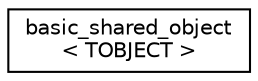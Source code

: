 digraph "Graphical Class Hierarchy"
{
 // LATEX_PDF_SIZE
  edge [fontname="Helvetica",fontsize="10",labelfontname="Helvetica",labelfontsize="10"];
  node [fontname="Helvetica",fontsize="10",shape=record];
  rankdir="LR";
  Node0 [label="basic_shared_object\l\< TOBJECT \>",height=0.2,width=0.4,color="black", fillcolor="white", style="filled",URL="$classbasic__shared__object.html",tooltip=" "];
}
